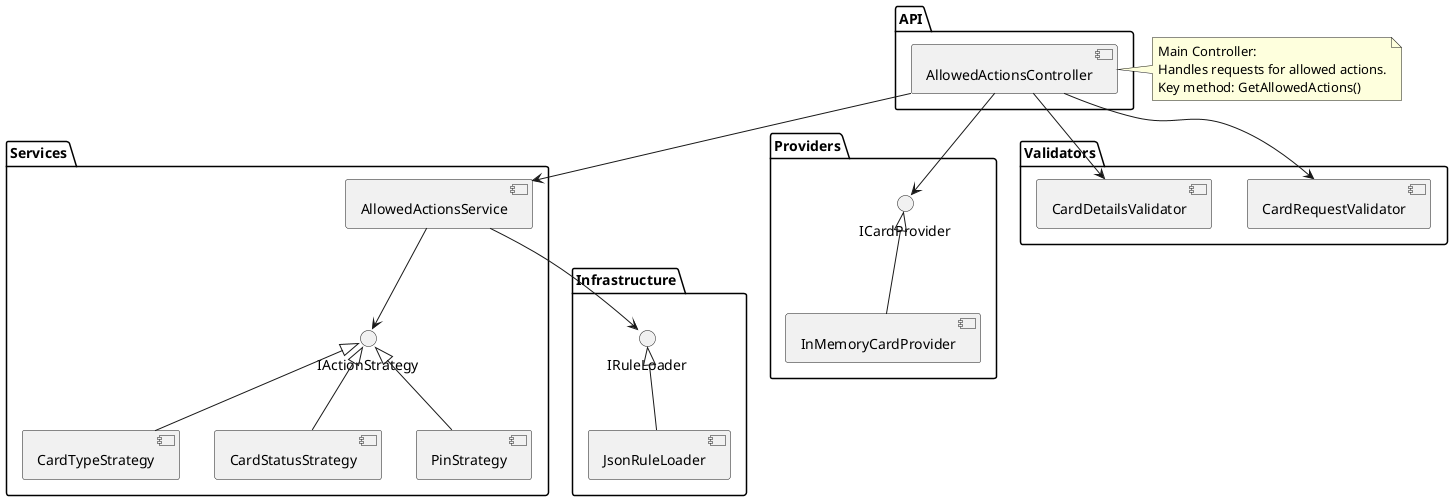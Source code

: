 ﻿@startuml
package "API" {
    component AllowedActionsController
}

package "Services" {
    component AllowedActionsService
    interface IActionStrategy
    component CardTypeStrategy
    component CardStatusStrategy
    component PinStrategy
}

package "Infrastructure" {
    interface IRuleLoader
    component JsonRuleLoader
}

package "Providers" {
    interface ICardProvider
    component InMemoryCardProvider
}

package "Validators" {
    component CardRequestValidator
    component CardDetailsValidator
}



note right of AllowedActionsController
    Main Controller:
    Handles requests for allowed actions.
    Key method: GetAllowedActions()
end note

AllowedActionsController --> AllowedActionsService
AllowedActionsService --> IActionStrategy
IActionStrategy <|-- CardTypeStrategy
IActionStrategy <|-- CardStatusStrategy
IActionStrategy <|-- PinStrategy
AllowedActionsController --> ICardProvider
ICardProvider <|-- InMemoryCardProvider
AllowedActionsController --> CardRequestValidator
AllowedActionsController --> CardDetailsValidator
AllowedActionsService --> IRuleLoader
IRuleLoader <|-- JsonRuleLoader
@enduml
